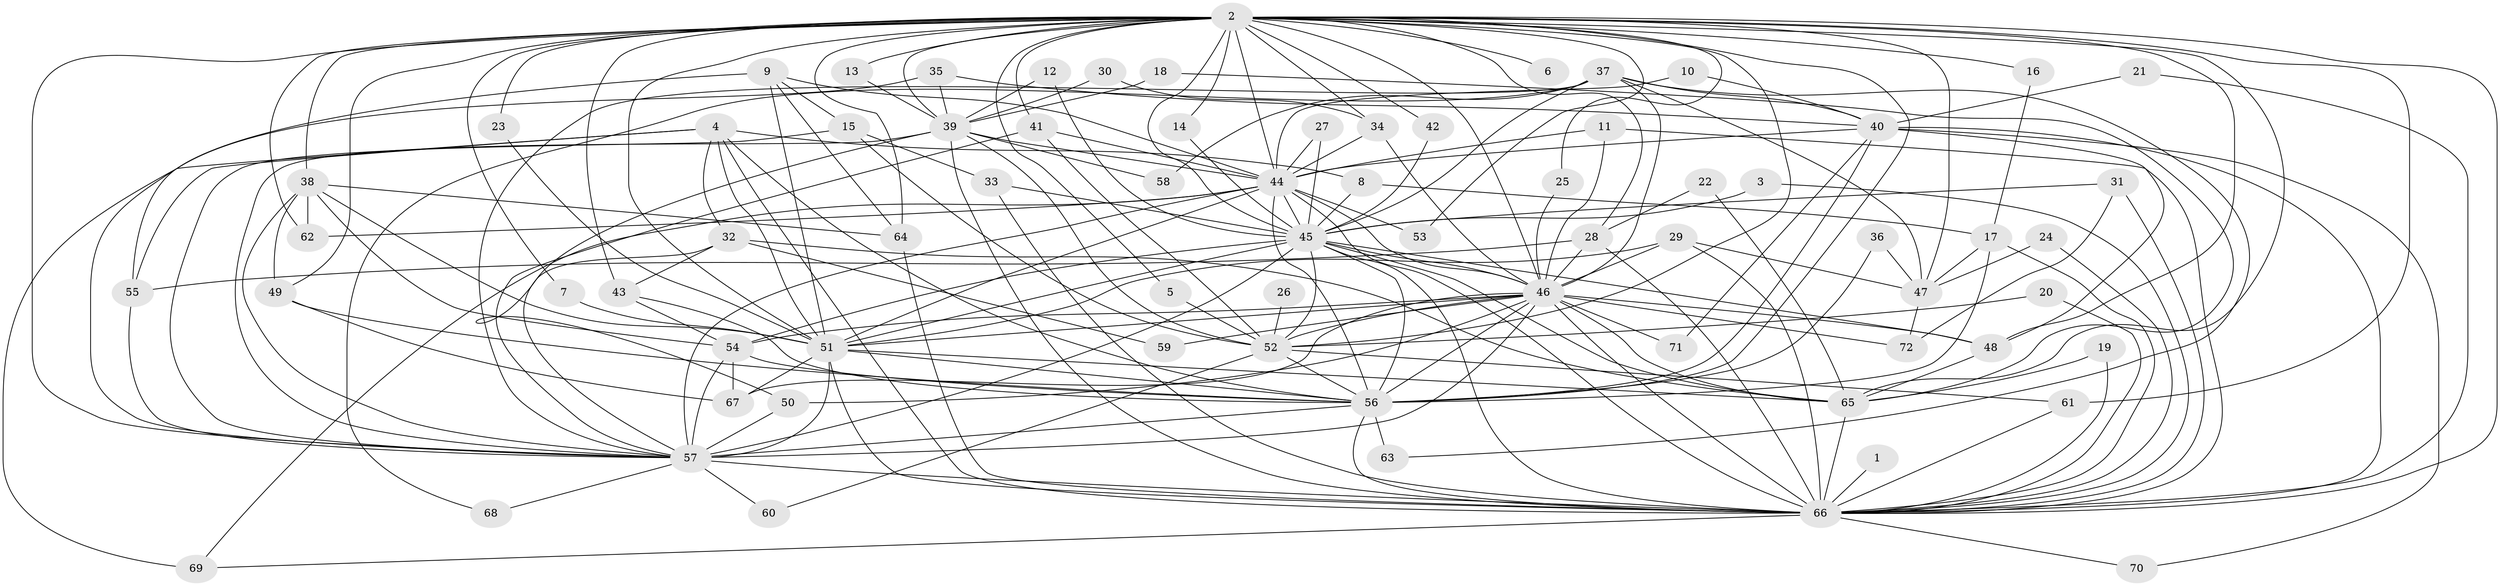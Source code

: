 // original degree distribution, {20: 0.013986013986013986, 23: 0.006993006993006993, 25: 0.006993006993006993, 24: 0.006993006993006993, 17: 0.006993006993006993, 27: 0.006993006993006993, 21: 0.006993006993006993, 31: 0.006993006993006993, 18: 0.006993006993006993, 14: 0.006993006993006993, 2: 0.5314685314685315, 7: 0.013986013986013986, 4: 0.1048951048951049, 6: 0.027972027972027972, 3: 0.1888111888111888, 8: 0.013986013986013986, 5: 0.03496503496503497, 10: 0.006993006993006993}
// Generated by graph-tools (version 1.1) at 2025/25/03/09/25 03:25:44]
// undirected, 72 vertices, 199 edges
graph export_dot {
graph [start="1"]
  node [color=gray90,style=filled];
  1;
  2;
  3;
  4;
  5;
  6;
  7;
  8;
  9;
  10;
  11;
  12;
  13;
  14;
  15;
  16;
  17;
  18;
  19;
  20;
  21;
  22;
  23;
  24;
  25;
  26;
  27;
  28;
  29;
  30;
  31;
  32;
  33;
  34;
  35;
  36;
  37;
  38;
  39;
  40;
  41;
  42;
  43;
  44;
  45;
  46;
  47;
  48;
  49;
  50;
  51;
  52;
  53;
  54;
  55;
  56;
  57;
  58;
  59;
  60;
  61;
  62;
  63;
  64;
  65;
  66;
  67;
  68;
  69;
  70;
  71;
  72;
  1 -- 66 [weight=1.0];
  2 -- 5 [weight=1.0];
  2 -- 6 [weight=1.0];
  2 -- 7 [weight=1.0];
  2 -- 13 [weight=1.0];
  2 -- 14 [weight=1.0];
  2 -- 16 [weight=1.0];
  2 -- 23 [weight=1.0];
  2 -- 25 [weight=1.0];
  2 -- 28 [weight=1.0];
  2 -- 34 [weight=1.0];
  2 -- 38 [weight=1.0];
  2 -- 39 [weight=1.0];
  2 -- 41 [weight=1.0];
  2 -- 42 [weight=1.0];
  2 -- 43 [weight=2.0];
  2 -- 44 [weight=3.0];
  2 -- 45 [weight=3.0];
  2 -- 46 [weight=3.0];
  2 -- 47 [weight=1.0];
  2 -- 48 [weight=1.0];
  2 -- 49 [weight=1.0];
  2 -- 51 [weight=3.0];
  2 -- 52 [weight=1.0];
  2 -- 53 [weight=1.0];
  2 -- 56 [weight=3.0];
  2 -- 57 [weight=4.0];
  2 -- 61 [weight=1.0];
  2 -- 62 [weight=1.0];
  2 -- 64 [weight=2.0];
  2 -- 65 [weight=1.0];
  2 -- 66 [weight=2.0];
  3 -- 45 [weight=1.0];
  3 -- 66 [weight=1.0];
  4 -- 8 [weight=1.0];
  4 -- 32 [weight=1.0];
  4 -- 51 [weight=1.0];
  4 -- 55 [weight=1.0];
  4 -- 56 [weight=1.0];
  4 -- 66 [weight=1.0];
  4 -- 69 [weight=1.0];
  5 -- 52 [weight=1.0];
  7 -- 51 [weight=1.0];
  8 -- 17 [weight=1.0];
  8 -- 45 [weight=1.0];
  9 -- 15 [weight=1.0];
  9 -- 44 [weight=1.0];
  9 -- 51 [weight=1.0];
  9 -- 55 [weight=1.0];
  9 -- 64 [weight=1.0];
  10 -- 40 [weight=1.0];
  10 -- 44 [weight=1.0];
  11 -- 44 [weight=1.0];
  11 -- 46 [weight=1.0];
  11 -- 66 [weight=1.0];
  12 -- 39 [weight=1.0];
  12 -- 45 [weight=1.0];
  13 -- 39 [weight=1.0];
  14 -- 45 [weight=1.0];
  15 -- 33 [weight=1.0];
  15 -- 52 [weight=1.0];
  15 -- 57 [weight=1.0];
  16 -- 17 [weight=1.0];
  17 -- 47 [weight=1.0];
  17 -- 56 [weight=1.0];
  17 -- 66 [weight=1.0];
  18 -- 39 [weight=1.0];
  18 -- 65 [weight=1.0];
  19 -- 65 [weight=1.0];
  19 -- 66 [weight=1.0];
  20 -- 52 [weight=1.0];
  20 -- 66 [weight=1.0];
  21 -- 40 [weight=1.0];
  21 -- 66 [weight=1.0];
  22 -- 28 [weight=1.0];
  22 -- 65 [weight=1.0];
  23 -- 51 [weight=1.0];
  24 -- 47 [weight=1.0];
  24 -- 66 [weight=1.0];
  25 -- 46 [weight=1.0];
  26 -- 52 [weight=2.0];
  27 -- 44 [weight=1.0];
  27 -- 45 [weight=1.0];
  28 -- 46 [weight=1.0];
  28 -- 55 [weight=1.0];
  28 -- 66 [weight=1.0];
  29 -- 46 [weight=1.0];
  29 -- 47 [weight=1.0];
  29 -- 51 [weight=1.0];
  29 -- 66 [weight=1.0];
  30 -- 34 [weight=1.0];
  30 -- 39 [weight=1.0];
  31 -- 45 [weight=1.0];
  31 -- 66 [weight=1.0];
  31 -- 72 [weight=2.0];
  32 -- 43 [weight=1.0];
  32 -- 57 [weight=1.0];
  32 -- 59 [weight=1.0];
  32 -- 65 [weight=1.0];
  33 -- 45 [weight=1.0];
  33 -- 66 [weight=1.0];
  34 -- 44 [weight=1.0];
  34 -- 46 [weight=1.0];
  35 -- 39 [weight=1.0];
  35 -- 40 [weight=1.0];
  35 -- 57 [weight=1.0];
  36 -- 47 [weight=1.0];
  36 -- 56 [weight=1.0];
  37 -- 40 [weight=1.0];
  37 -- 45 [weight=2.0];
  37 -- 46 [weight=1.0];
  37 -- 47 [weight=1.0];
  37 -- 57 [weight=1.0];
  37 -- 58 [weight=1.0];
  37 -- 63 [weight=1.0];
  37 -- 68 [weight=1.0];
  38 -- 49 [weight=1.0];
  38 -- 51 [weight=2.0];
  38 -- 54 [weight=1.0];
  38 -- 57 [weight=1.0];
  38 -- 62 [weight=1.0];
  38 -- 64 [weight=1.0];
  39 -- 44 [weight=2.0];
  39 -- 50 [weight=1.0];
  39 -- 52 [weight=1.0];
  39 -- 57 [weight=2.0];
  39 -- 58 [weight=1.0];
  39 -- 66 [weight=1.0];
  40 -- 44 [weight=1.0];
  40 -- 48 [weight=1.0];
  40 -- 56 [weight=1.0];
  40 -- 66 [weight=1.0];
  40 -- 70 [weight=1.0];
  40 -- 71 [weight=1.0];
  41 -- 44 [weight=1.0];
  41 -- 52 [weight=1.0];
  41 -- 57 [weight=1.0];
  42 -- 45 [weight=1.0];
  43 -- 54 [weight=1.0];
  43 -- 56 [weight=1.0];
  44 -- 45 [weight=1.0];
  44 -- 46 [weight=2.0];
  44 -- 51 [weight=1.0];
  44 -- 53 [weight=1.0];
  44 -- 56 [weight=2.0];
  44 -- 57 [weight=2.0];
  44 -- 62 [weight=1.0];
  44 -- 66 [weight=1.0];
  44 -- 69 [weight=1.0];
  45 -- 46 [weight=1.0];
  45 -- 48 [weight=1.0];
  45 -- 51 [weight=1.0];
  45 -- 52 [weight=1.0];
  45 -- 54 [weight=2.0];
  45 -- 56 [weight=1.0];
  45 -- 57 [weight=3.0];
  45 -- 65 [weight=1.0];
  45 -- 66 [weight=1.0];
  46 -- 48 [weight=1.0];
  46 -- 50 [weight=1.0];
  46 -- 51 [weight=1.0];
  46 -- 52 [weight=1.0];
  46 -- 54 [weight=1.0];
  46 -- 56 [weight=1.0];
  46 -- 57 [weight=2.0];
  46 -- 59 [weight=1.0];
  46 -- 65 [weight=1.0];
  46 -- 66 [weight=2.0];
  46 -- 67 [weight=1.0];
  46 -- 71 [weight=1.0];
  46 -- 72 [weight=1.0];
  47 -- 72 [weight=1.0];
  48 -- 65 [weight=1.0];
  49 -- 56 [weight=1.0];
  49 -- 67 [weight=1.0];
  50 -- 57 [weight=2.0];
  51 -- 56 [weight=1.0];
  51 -- 57 [weight=3.0];
  51 -- 65 [weight=1.0];
  51 -- 66 [weight=1.0];
  51 -- 67 [weight=1.0];
  52 -- 56 [weight=1.0];
  52 -- 60 [weight=1.0];
  52 -- 61 [weight=1.0];
  54 -- 56 [weight=1.0];
  54 -- 57 [weight=1.0];
  54 -- 67 [weight=1.0];
  55 -- 57 [weight=1.0];
  56 -- 57 [weight=3.0];
  56 -- 63 [weight=1.0];
  56 -- 66 [weight=1.0];
  57 -- 60 [weight=1.0];
  57 -- 66 [weight=2.0];
  57 -- 68 [weight=1.0];
  61 -- 66 [weight=1.0];
  64 -- 66 [weight=1.0];
  65 -- 66 [weight=1.0];
  66 -- 69 [weight=1.0];
  66 -- 70 [weight=1.0];
}
